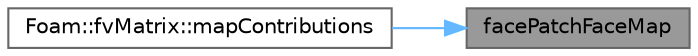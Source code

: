 digraph "facePatchFaceMap"
{
 // LATEX_PDF_SIZE
  bgcolor="transparent";
  edge [fontname=Helvetica,fontsize=10,labelfontname=Helvetica,labelfontsize=10];
  node [fontname=Helvetica,fontsize=10,shape=box,height=0.2,width=0.4];
  rankdir="RL";
  Node1 [id="Node000001",label="facePatchFaceMap",height=0.2,width=0.4,color="gray40", fillcolor="grey60", style="filled", fontcolor="black",tooltip=" "];
  Node1 -> Node2 [id="edge1_Node000001_Node000002",dir="back",color="steelblue1",style="solid",tooltip=" "];
  Node2 [id="Node000002",label="Foam::fvMatrix::mapContributions",height=0.2,width=0.4,color="grey40", fillcolor="white", style="filled",URL="$classFoam_1_1fvMatrix.html#a12bcb21cb5fea39f72a8d462612986cc",tooltip=" "];
}

